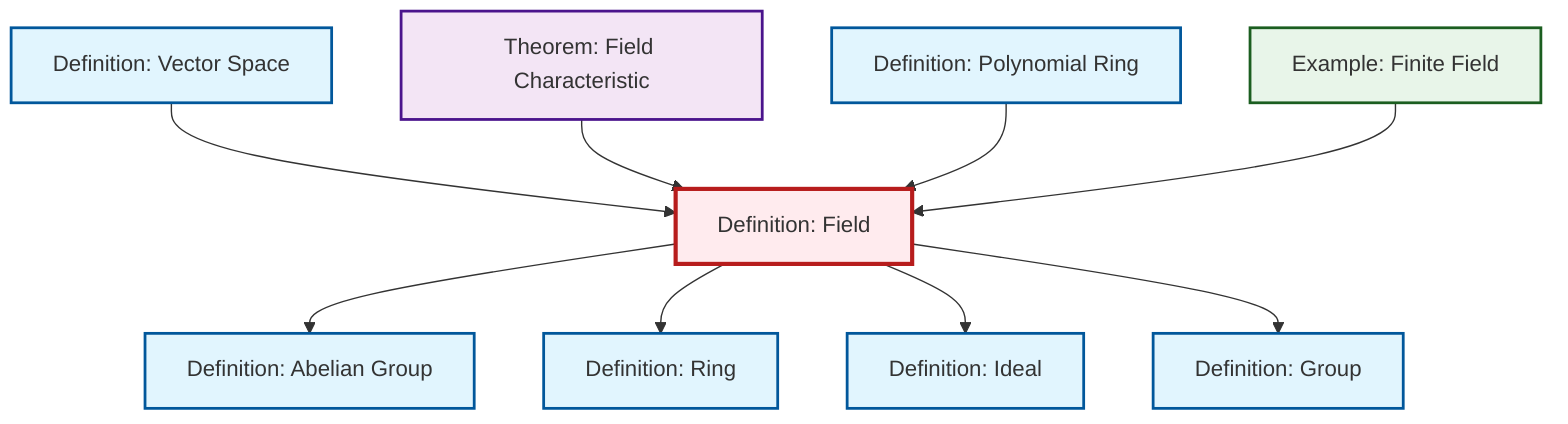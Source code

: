 graph TD
    classDef definition fill:#e1f5fe,stroke:#01579b,stroke-width:2px
    classDef theorem fill:#f3e5f5,stroke:#4a148c,stroke-width:2px
    classDef axiom fill:#fff3e0,stroke:#e65100,stroke-width:2px
    classDef example fill:#e8f5e9,stroke:#1b5e20,stroke-width:2px
    classDef current fill:#ffebee,stroke:#b71c1c,stroke-width:3px
    thm-field-characteristic["Theorem: Field Characteristic"]:::theorem
    def-abelian-group["Definition: Abelian Group"]:::definition
    def-field["Definition: Field"]:::definition
    def-vector-space["Definition: Vector Space"]:::definition
    def-group["Definition: Group"]:::definition
    def-ring["Definition: Ring"]:::definition
    def-polynomial-ring["Definition: Polynomial Ring"]:::definition
    ex-finite-field["Example: Finite Field"]:::example
    def-ideal["Definition: Ideal"]:::definition
    def-vector-space --> def-field
    def-field --> def-abelian-group
    thm-field-characteristic --> def-field
    def-field --> def-ring
    def-polynomial-ring --> def-field
    def-field --> def-ideal
    def-field --> def-group
    ex-finite-field --> def-field
    class def-field current